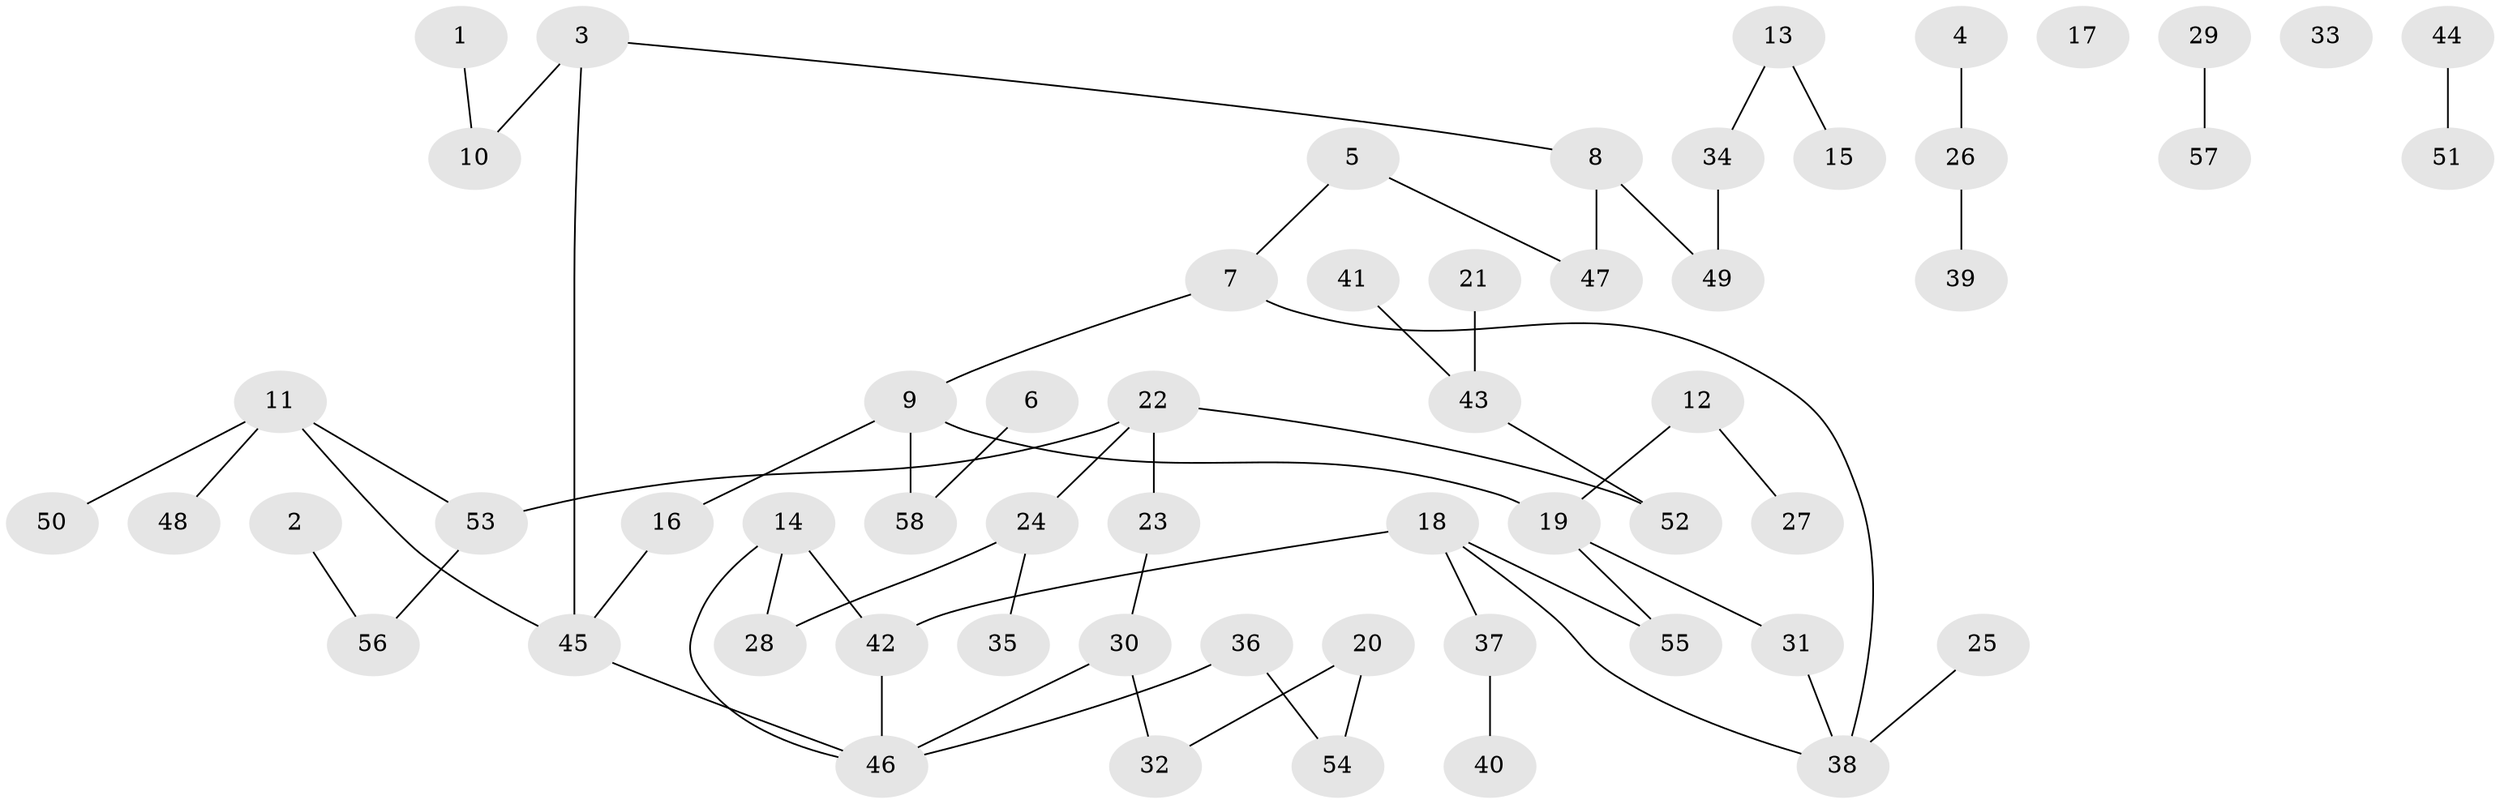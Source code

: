 // Generated by graph-tools (version 1.1) at 2025/49/03/09/25 03:49:11]
// undirected, 58 vertices, 60 edges
graph export_dot {
graph [start="1"]
  node [color=gray90,style=filled];
  1;
  2;
  3;
  4;
  5;
  6;
  7;
  8;
  9;
  10;
  11;
  12;
  13;
  14;
  15;
  16;
  17;
  18;
  19;
  20;
  21;
  22;
  23;
  24;
  25;
  26;
  27;
  28;
  29;
  30;
  31;
  32;
  33;
  34;
  35;
  36;
  37;
  38;
  39;
  40;
  41;
  42;
  43;
  44;
  45;
  46;
  47;
  48;
  49;
  50;
  51;
  52;
  53;
  54;
  55;
  56;
  57;
  58;
  1 -- 10;
  2 -- 56;
  3 -- 8;
  3 -- 10;
  3 -- 45;
  4 -- 26;
  5 -- 7;
  5 -- 47;
  6 -- 58;
  7 -- 9;
  7 -- 38;
  8 -- 47;
  8 -- 49;
  9 -- 16;
  9 -- 19;
  9 -- 58;
  11 -- 45;
  11 -- 48;
  11 -- 50;
  11 -- 53;
  12 -- 19;
  12 -- 27;
  13 -- 15;
  13 -- 34;
  14 -- 28;
  14 -- 42;
  14 -- 46;
  16 -- 45;
  18 -- 37;
  18 -- 38;
  18 -- 42;
  18 -- 55;
  19 -- 31;
  19 -- 55;
  20 -- 32;
  20 -- 54;
  21 -- 43;
  22 -- 23;
  22 -- 24;
  22 -- 52;
  22 -- 53;
  23 -- 30;
  24 -- 28;
  24 -- 35;
  25 -- 38;
  26 -- 39;
  29 -- 57;
  30 -- 32;
  30 -- 46;
  31 -- 38;
  34 -- 49;
  36 -- 46;
  36 -- 54;
  37 -- 40;
  41 -- 43;
  42 -- 46;
  43 -- 52;
  44 -- 51;
  45 -- 46;
  53 -- 56;
}

